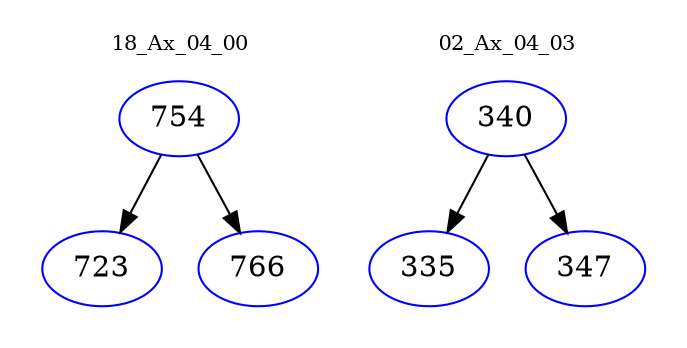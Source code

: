 digraph{
subgraph cluster_0 {
color = white
label = "18_Ax_04_00";
fontsize=10;
T0_754 [label="754", color="blue"]
T0_754 -> T0_723 [color="black"]
T0_723 [label="723", color="blue"]
T0_754 -> T0_766 [color="black"]
T0_766 [label="766", color="blue"]
}
subgraph cluster_1 {
color = white
label = "02_Ax_04_03";
fontsize=10;
T1_340 [label="340", color="blue"]
T1_340 -> T1_335 [color="black"]
T1_335 [label="335", color="blue"]
T1_340 -> T1_347 [color="black"]
T1_347 [label="347", color="blue"]
}
}
